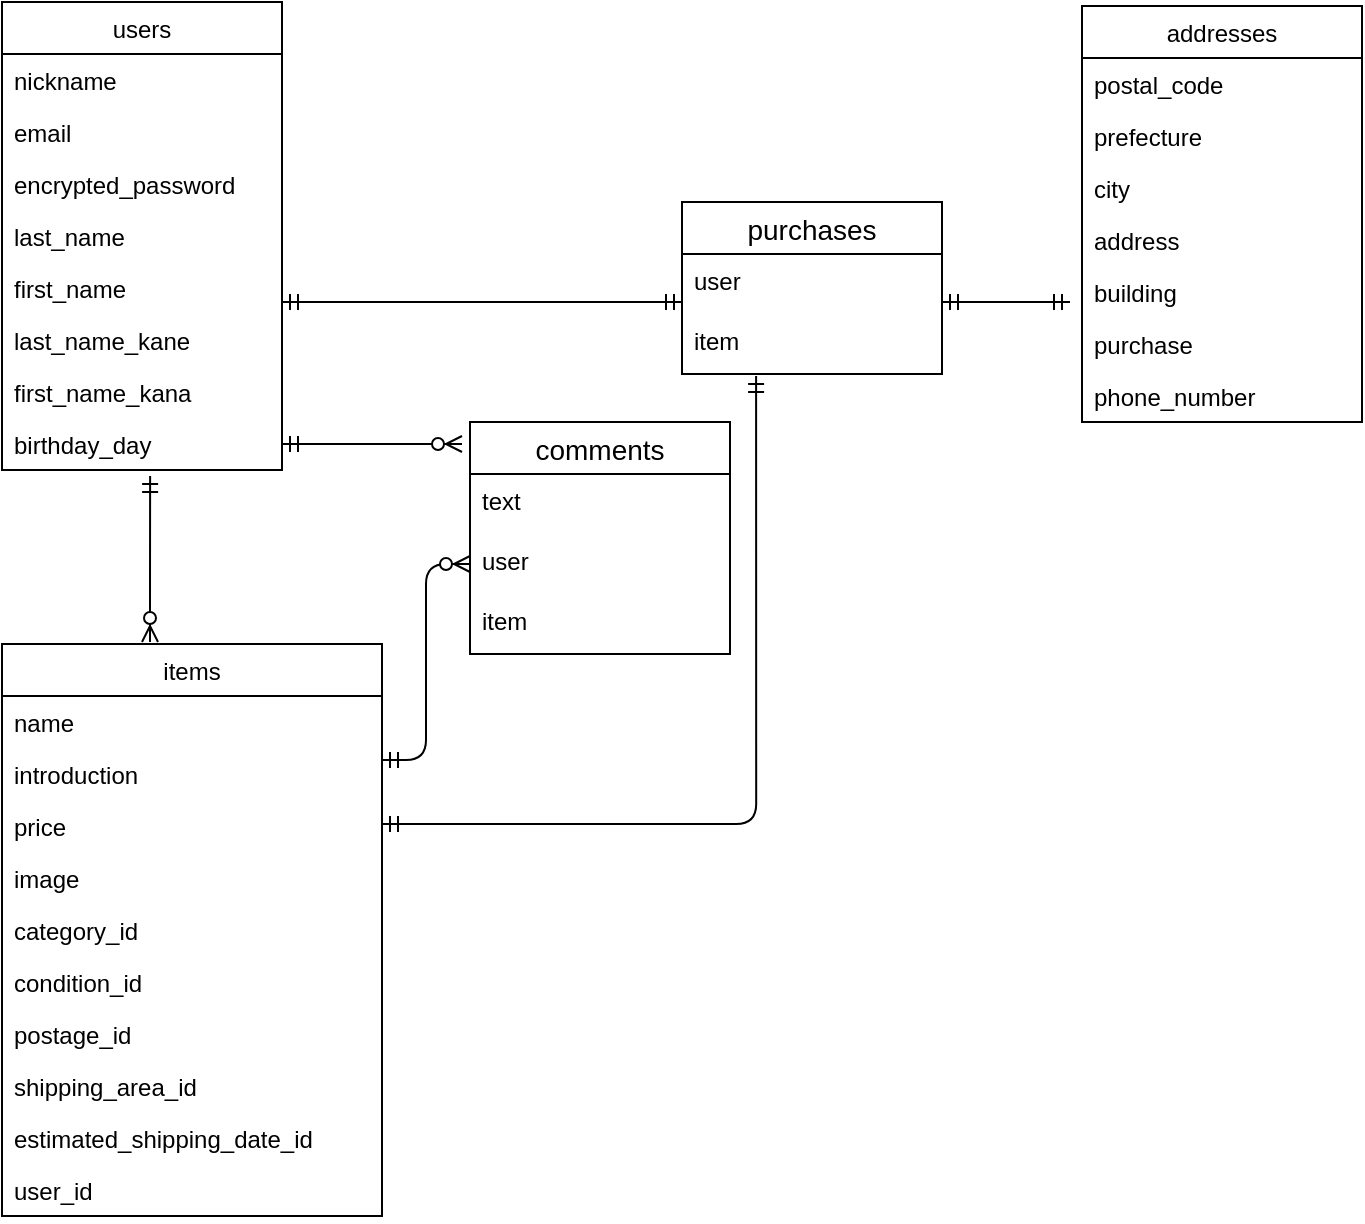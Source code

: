 <mxfile version="13.6.5">
    <diagram id="LkfRvciULgOfbVkSzRLT" name="ページ1">
        <mxGraphModel dx="637" dy="635" grid="1" gridSize="10" guides="1" tooltips="1" connect="1" arrows="1" fold="1" page="1" pageScale="1" pageWidth="827" pageHeight="1169" math="0" shadow="0">
            <root>
                <mxCell id="0"/>
                <mxCell id="1" parent="0"/>
                <mxCell id="232" value="users" style="swimlane;fontStyle=0;childLayout=stackLayout;horizontal=1;startSize=26;fillColor=none;horizontalStack=0;resizeParent=1;resizeParentMax=0;resizeLast=0;collapsible=1;marginBottom=0;" parent="1" vertex="1">
                    <mxGeometry x="40" y="10" width="140" height="234" as="geometry"/>
                </mxCell>
                <mxCell id="233" value="nickname" style="text;strokeColor=none;fillColor=none;align=left;verticalAlign=top;spacingLeft=4;spacingRight=4;overflow=hidden;rotatable=0;points=[[0,0.5],[1,0.5]];portConstraint=eastwest;" parent="232" vertex="1">
                    <mxGeometry y="26" width="140" height="26" as="geometry"/>
                </mxCell>
                <mxCell id="234" value="email" style="text;strokeColor=none;fillColor=none;align=left;verticalAlign=top;spacingLeft=4;spacingRight=4;overflow=hidden;rotatable=0;points=[[0,0.5],[1,0.5]];portConstraint=eastwest;" parent="232" vertex="1">
                    <mxGeometry y="52" width="140" height="26" as="geometry"/>
                </mxCell>
                <mxCell id="237" value="encrypted_password" style="text;strokeColor=none;fillColor=none;align=left;verticalAlign=top;spacingLeft=4;spacingRight=4;overflow=hidden;rotatable=0;points=[[0,0.5],[1,0.5]];portConstraint=eastwest;" parent="232" vertex="1">
                    <mxGeometry y="78" width="140" height="26" as="geometry"/>
                </mxCell>
                <mxCell id="236" value="last_name" style="text;strokeColor=none;fillColor=none;align=left;verticalAlign=top;spacingLeft=4;spacingRight=4;overflow=hidden;rotatable=0;points=[[0,0.5],[1,0.5]];portConstraint=eastwest;" parent="232" vertex="1">
                    <mxGeometry y="104" width="140" height="26" as="geometry"/>
                </mxCell>
                <mxCell id="235" value="first_name" style="text;strokeColor=none;fillColor=none;align=left;verticalAlign=top;spacingLeft=4;spacingRight=4;overflow=hidden;rotatable=0;points=[[0,0.5],[1,0.5]];portConstraint=eastwest;" parent="232" vertex="1">
                    <mxGeometry y="130" width="140" height="26" as="geometry"/>
                </mxCell>
                <mxCell id="238" value="last_name_kane" style="text;strokeColor=none;fillColor=none;align=left;verticalAlign=top;spacingLeft=4;spacingRight=4;overflow=hidden;rotatable=0;points=[[0,0.5],[1,0.5]];portConstraint=eastwest;" parent="232" vertex="1">
                    <mxGeometry y="156" width="140" height="26" as="geometry"/>
                </mxCell>
                <mxCell id="259" value="first_name_kana" style="text;strokeColor=none;fillColor=none;align=left;verticalAlign=top;spacingLeft=4;spacingRight=4;overflow=hidden;rotatable=0;points=[[0,0.5],[1,0.5]];portConstraint=eastwest;" parent="232" vertex="1">
                    <mxGeometry y="182" width="140" height="26" as="geometry"/>
                </mxCell>
                <mxCell id="260" value="birthday_day" style="text;strokeColor=none;fillColor=none;align=left;verticalAlign=top;spacingLeft=4;spacingRight=4;overflow=hidden;rotatable=0;points=[[0,0.5],[1,0.5]];portConstraint=eastwest;" parent="232" vertex="1">
                    <mxGeometry y="208" width="140" height="26" as="geometry"/>
                </mxCell>
                <mxCell id="275" value="" style="edgeStyle=entityRelationEdgeStyle;fontSize=12;html=1;endArrow=ERmandOne;startArrow=ERmandOne;entryX=0;entryY=0.8;entryDx=0;entryDy=0;entryPerimeter=0;" parent="1" target="256" edge="1">
                    <mxGeometry width="100" height="100" relative="1" as="geometry">
                        <mxPoint x="180" y="160" as="sourcePoint"/>
                        <mxPoint x="373" y="161" as="targetPoint"/>
                    </mxGeometry>
                </mxCell>
                <mxCell id="228" value="items" style="swimlane;fontStyle=0;childLayout=stackLayout;horizontal=1;startSize=26;fillColor=none;horizontalStack=0;resizeParent=1;resizeParentMax=0;resizeLast=0;collapsible=1;marginBottom=0;" parent="1" vertex="1">
                    <mxGeometry x="40" y="331" width="190" height="286" as="geometry"/>
                </mxCell>
                <mxCell id="229" value="name" style="text;strokeColor=none;fillColor=none;align=left;verticalAlign=top;spacingLeft=4;spacingRight=4;overflow=hidden;rotatable=0;points=[[0,0.5],[1,0.5]];portConstraint=eastwest;" parent="228" vertex="1">
                    <mxGeometry y="26" width="190" height="26" as="geometry"/>
                </mxCell>
                <mxCell id="230" value="introduction" style="text;strokeColor=none;fillColor=none;align=left;verticalAlign=top;spacingLeft=4;spacingRight=4;overflow=hidden;rotatable=0;points=[[0,0.5],[1,0.5]];portConstraint=eastwest;" parent="228" vertex="1">
                    <mxGeometry y="52" width="190" height="26" as="geometry"/>
                </mxCell>
                <mxCell id="239" value="price" style="text;strokeColor=none;fillColor=none;align=left;verticalAlign=top;spacingLeft=4;spacingRight=4;overflow=hidden;rotatable=0;points=[[0,0.5],[1,0.5]];portConstraint=eastwest;" parent="228" vertex="1">
                    <mxGeometry y="78" width="190" height="26" as="geometry"/>
                </mxCell>
                <mxCell id="241" value="image" style="text;strokeColor=none;fillColor=none;align=left;verticalAlign=top;spacingLeft=4;spacingRight=4;overflow=hidden;rotatable=0;points=[[0,0.5],[1,0.5]];portConstraint=eastwest;" parent="228" vertex="1">
                    <mxGeometry y="104" width="190" height="26" as="geometry"/>
                </mxCell>
                <mxCell id="242" value="category_id" style="text;strokeColor=none;fillColor=none;align=left;verticalAlign=top;spacingLeft=4;spacingRight=4;overflow=hidden;rotatable=0;points=[[0,0.5],[1,0.5]];portConstraint=eastwest;" parent="228" vertex="1">
                    <mxGeometry y="130" width="190" height="26" as="geometry"/>
                </mxCell>
                <mxCell id="243" value="condition_id" style="text;strokeColor=none;fillColor=none;align=left;verticalAlign=top;spacingLeft=4;spacingRight=4;overflow=hidden;rotatable=0;points=[[0,0.5],[1,0.5]];portConstraint=eastwest;" parent="228" vertex="1">
                    <mxGeometry y="156" width="190" height="26" as="geometry"/>
                </mxCell>
                <mxCell id="244" value="postage_id" style="text;strokeColor=none;fillColor=none;align=left;verticalAlign=top;spacingLeft=4;spacingRight=4;overflow=hidden;rotatable=0;points=[[0,0.5],[1,0.5]];portConstraint=eastwest;" parent="228" vertex="1">
                    <mxGeometry y="182" width="190" height="26" as="geometry"/>
                </mxCell>
                <mxCell id="245" value="shipping_area_id" style="text;strokeColor=none;fillColor=none;align=left;verticalAlign=top;spacingLeft=4;spacingRight=4;overflow=hidden;rotatable=0;points=[[0,0.5],[1,0.5]];portConstraint=eastwest;" parent="228" vertex="1">
                    <mxGeometry y="208" width="190" height="26" as="geometry"/>
                </mxCell>
                <mxCell id="246" value="estimated_shipping_date_id" style="text;strokeColor=none;fillColor=none;align=left;verticalAlign=top;spacingLeft=4;spacingRight=4;overflow=hidden;rotatable=0;points=[[0,0.5],[1,0.5]];portConstraint=eastwest;" parent="228" vertex="1">
                    <mxGeometry y="234" width="190" height="26" as="geometry"/>
                </mxCell>
                <mxCell id="305" value="user_id" style="text;strokeColor=none;fillColor=none;align=left;verticalAlign=top;spacingLeft=4;spacingRight=4;overflow=hidden;rotatable=0;points=[[0,0.5],[1,0.5]];portConstraint=eastwest;" vertex="1" parent="228">
                    <mxGeometry y="260" width="190" height="26" as="geometry"/>
                </mxCell>
                <mxCell id="285" value="" style="fontSize=12;html=1;endArrow=ERzeroToMany;startArrow=ERmandOne;exitX=0.529;exitY=1.115;exitDx=0;exitDy=0;exitPerimeter=0;" parent="1" source="260" edge="1">
                    <mxGeometry width="100" height="100" relative="1" as="geometry">
                        <mxPoint x="180" y="290" as="sourcePoint"/>
                        <mxPoint x="114" y="330" as="targetPoint"/>
                        <Array as="points">
                            <mxPoint x="114" y="310"/>
                        </Array>
                    </mxGeometry>
                </mxCell>
                <mxCell id="290" value="" style="fontSize=12;html=1;endArrow=ERzeroToMany;startArrow=ERmandOne;exitX=1;exitY=0.5;exitDx=0;exitDy=0;" parent="1" source="260" edge="1">
                    <mxGeometry width="100" height="100" relative="1" as="geometry">
                        <mxPoint x="230.06" y="182" as="sourcePoint"/>
                        <mxPoint x="270" y="231" as="targetPoint"/>
                        <Array as="points">
                            <mxPoint x="190" y="231"/>
                        </Array>
                    </mxGeometry>
                </mxCell>
                <mxCell id="291" value="" style="fontSize=12;html=1;endArrow=ERzeroToMany;startArrow=ERmandOne;edgeStyle=elbowEdgeStyle;entryX=0;entryY=0.5;entryDx=0;entryDy=0;" parent="1" target="292" edge="1">
                    <mxGeometry width="100" height="100" relative="1" as="geometry">
                        <mxPoint x="230" y="389" as="sourcePoint"/>
                        <mxPoint x="320" y="340" as="targetPoint"/>
                    </mxGeometry>
                </mxCell>
                <mxCell id="302" value="" style="edgeStyle=entityRelationEdgeStyle;fontSize=12;html=1;endArrow=ERmandOne;startArrow=ERmandOne;" edge="1" parent="1">
                    <mxGeometry width="100" height="100" relative="1" as="geometry">
                        <mxPoint x="510" y="160" as="sourcePoint"/>
                        <mxPoint x="574" y="160" as="targetPoint"/>
                    </mxGeometry>
                </mxCell>
                <mxCell id="303" value="" style="edgeStyle=orthogonalEdgeStyle;fontSize=12;html=1;endArrow=ERmandOne;startArrow=ERmandOne;entryX=0.285;entryY=1.033;entryDx=0;entryDy=0;entryPerimeter=0;" edge="1" parent="1" target="258">
                    <mxGeometry width="100" height="100" relative="1" as="geometry">
                        <mxPoint x="230" y="421" as="sourcePoint"/>
                        <mxPoint x="528.97" y="430.99" as="targetPoint"/>
                        <Array as="points">
                            <mxPoint x="417" y="421"/>
                        </Array>
                    </mxGeometry>
                </mxCell>
                <mxCell id="286" value="comments" style="swimlane;fontStyle=0;childLayout=stackLayout;horizontal=1;startSize=26;horizontalStack=0;resizeParent=1;resizeParentMax=0;resizeLast=0;collapsible=1;marginBottom=0;align=center;fontSize=14;" parent="1" vertex="1">
                    <mxGeometry x="274" y="220" width="130" height="116" as="geometry"/>
                </mxCell>
                <mxCell id="289" value="text" style="text;strokeColor=none;fillColor=none;spacingLeft=4;spacingRight=4;overflow=hidden;rotatable=0;points=[[0,0.5],[1,0.5]];portConstraint=eastwest;fontSize=12;" parent="286" vertex="1">
                    <mxGeometry y="26" width="130" height="30" as="geometry"/>
                </mxCell>
                <mxCell id="292" value="user" style="text;strokeColor=none;fillColor=none;spacingLeft=4;spacingRight=4;overflow=hidden;rotatable=0;points=[[0,0.5],[1,0.5]];portConstraint=eastwest;fontSize=12;" parent="286" vertex="1">
                    <mxGeometry y="56" width="130" height="30" as="geometry"/>
                </mxCell>
                <mxCell id="293" value="item" style="text;strokeColor=none;fillColor=none;spacingLeft=4;spacingRight=4;overflow=hidden;rotatable=0;points=[[0,0.5],[1,0.5]];portConstraint=eastwest;fontSize=12;" parent="286" vertex="1">
                    <mxGeometry y="86" width="130" height="30" as="geometry"/>
                </mxCell>
                <mxCell id="255" value="purchases" style="swimlane;fontStyle=0;childLayout=stackLayout;horizontal=1;startSize=26;horizontalStack=0;resizeParent=1;resizeParentMax=0;resizeLast=0;collapsible=1;marginBottom=0;align=center;fontSize=14;" parent="1" vertex="1">
                    <mxGeometry x="380" y="110" width="130" height="86" as="geometry"/>
                </mxCell>
                <mxCell id="256" value="user" style="text;strokeColor=none;fillColor=none;spacingLeft=4;spacingRight=4;overflow=hidden;rotatable=0;points=[[0,0.5],[1,0.5]];portConstraint=eastwest;fontSize=12;" parent="255" vertex="1">
                    <mxGeometry y="26" width="130" height="30" as="geometry"/>
                </mxCell>
                <mxCell id="258" value="item" style="text;strokeColor=none;fillColor=none;spacingLeft=4;spacingRight=4;overflow=hidden;rotatable=0;points=[[0,0.5],[1,0.5]];portConstraint=eastwest;fontSize=12;" parent="255" vertex="1">
                    <mxGeometry y="56" width="130" height="30" as="geometry"/>
                </mxCell>
                <mxCell id="251" value="addresses" style="swimlane;fontStyle=0;childLayout=stackLayout;horizontal=1;startSize=26;fillColor=none;horizontalStack=0;resizeParent=1;resizeParentMax=0;resizeLast=0;collapsible=1;marginBottom=0;" parent="1" vertex="1">
                    <mxGeometry x="580" y="12" width="140" height="208" as="geometry"/>
                </mxCell>
                <mxCell id="253" value="postal_code" style="text;strokeColor=none;fillColor=none;align=left;verticalAlign=top;spacingLeft=4;spacingRight=4;overflow=hidden;rotatable=0;points=[[0,0.5],[1,0.5]];portConstraint=eastwest;" parent="251" vertex="1">
                    <mxGeometry y="26" width="140" height="26" as="geometry"/>
                </mxCell>
                <mxCell id="254" value="prefecture" style="text;strokeColor=none;fillColor=none;align=left;verticalAlign=top;spacingLeft=4;spacingRight=4;overflow=hidden;rotatable=0;points=[[0,0.5],[1,0.5]];portConstraint=eastwest;" parent="251" vertex="1">
                    <mxGeometry y="52" width="140" height="26" as="geometry"/>
                </mxCell>
                <mxCell id="267" value="city" style="text;strokeColor=none;fillColor=none;align=left;verticalAlign=top;spacingLeft=4;spacingRight=4;overflow=hidden;rotatable=0;points=[[0,0.5],[1,0.5]];portConstraint=eastwest;" parent="251" vertex="1">
                    <mxGeometry y="78" width="140" height="26" as="geometry"/>
                </mxCell>
                <mxCell id="268" value="address" style="text;strokeColor=none;fillColor=none;align=left;verticalAlign=top;spacingLeft=4;spacingRight=4;overflow=hidden;rotatable=0;points=[[0,0.5],[1,0.5]];portConstraint=eastwest;" parent="251" vertex="1">
                    <mxGeometry y="104" width="140" height="26" as="geometry"/>
                </mxCell>
                <mxCell id="269" value="building" style="text;strokeColor=none;fillColor=none;align=left;verticalAlign=top;spacingLeft=4;spacingRight=4;overflow=hidden;rotatable=0;points=[[0,0.5],[1,0.5]];portConstraint=eastwest;" parent="251" vertex="1">
                    <mxGeometry y="130" width="140" height="26" as="geometry"/>
                </mxCell>
                <mxCell id="301" value="purchase" style="text;strokeColor=none;fillColor=none;align=left;verticalAlign=top;spacingLeft=4;spacingRight=4;overflow=hidden;rotatable=0;points=[[0,0.5],[1,0.5]];portConstraint=eastwest;" vertex="1" parent="251">
                    <mxGeometry y="156" width="140" height="26" as="geometry"/>
                </mxCell>
                <mxCell id="304" value="phone_number" style="text;strokeColor=none;fillColor=none;align=left;verticalAlign=top;spacingLeft=4;spacingRight=4;overflow=hidden;rotatable=0;points=[[0,0.5],[1,0.5]];portConstraint=eastwest;" vertex="1" parent="251">
                    <mxGeometry y="182" width="140" height="26" as="geometry"/>
                </mxCell>
            </root>
        </mxGraphModel>
    </diagram>
</mxfile>